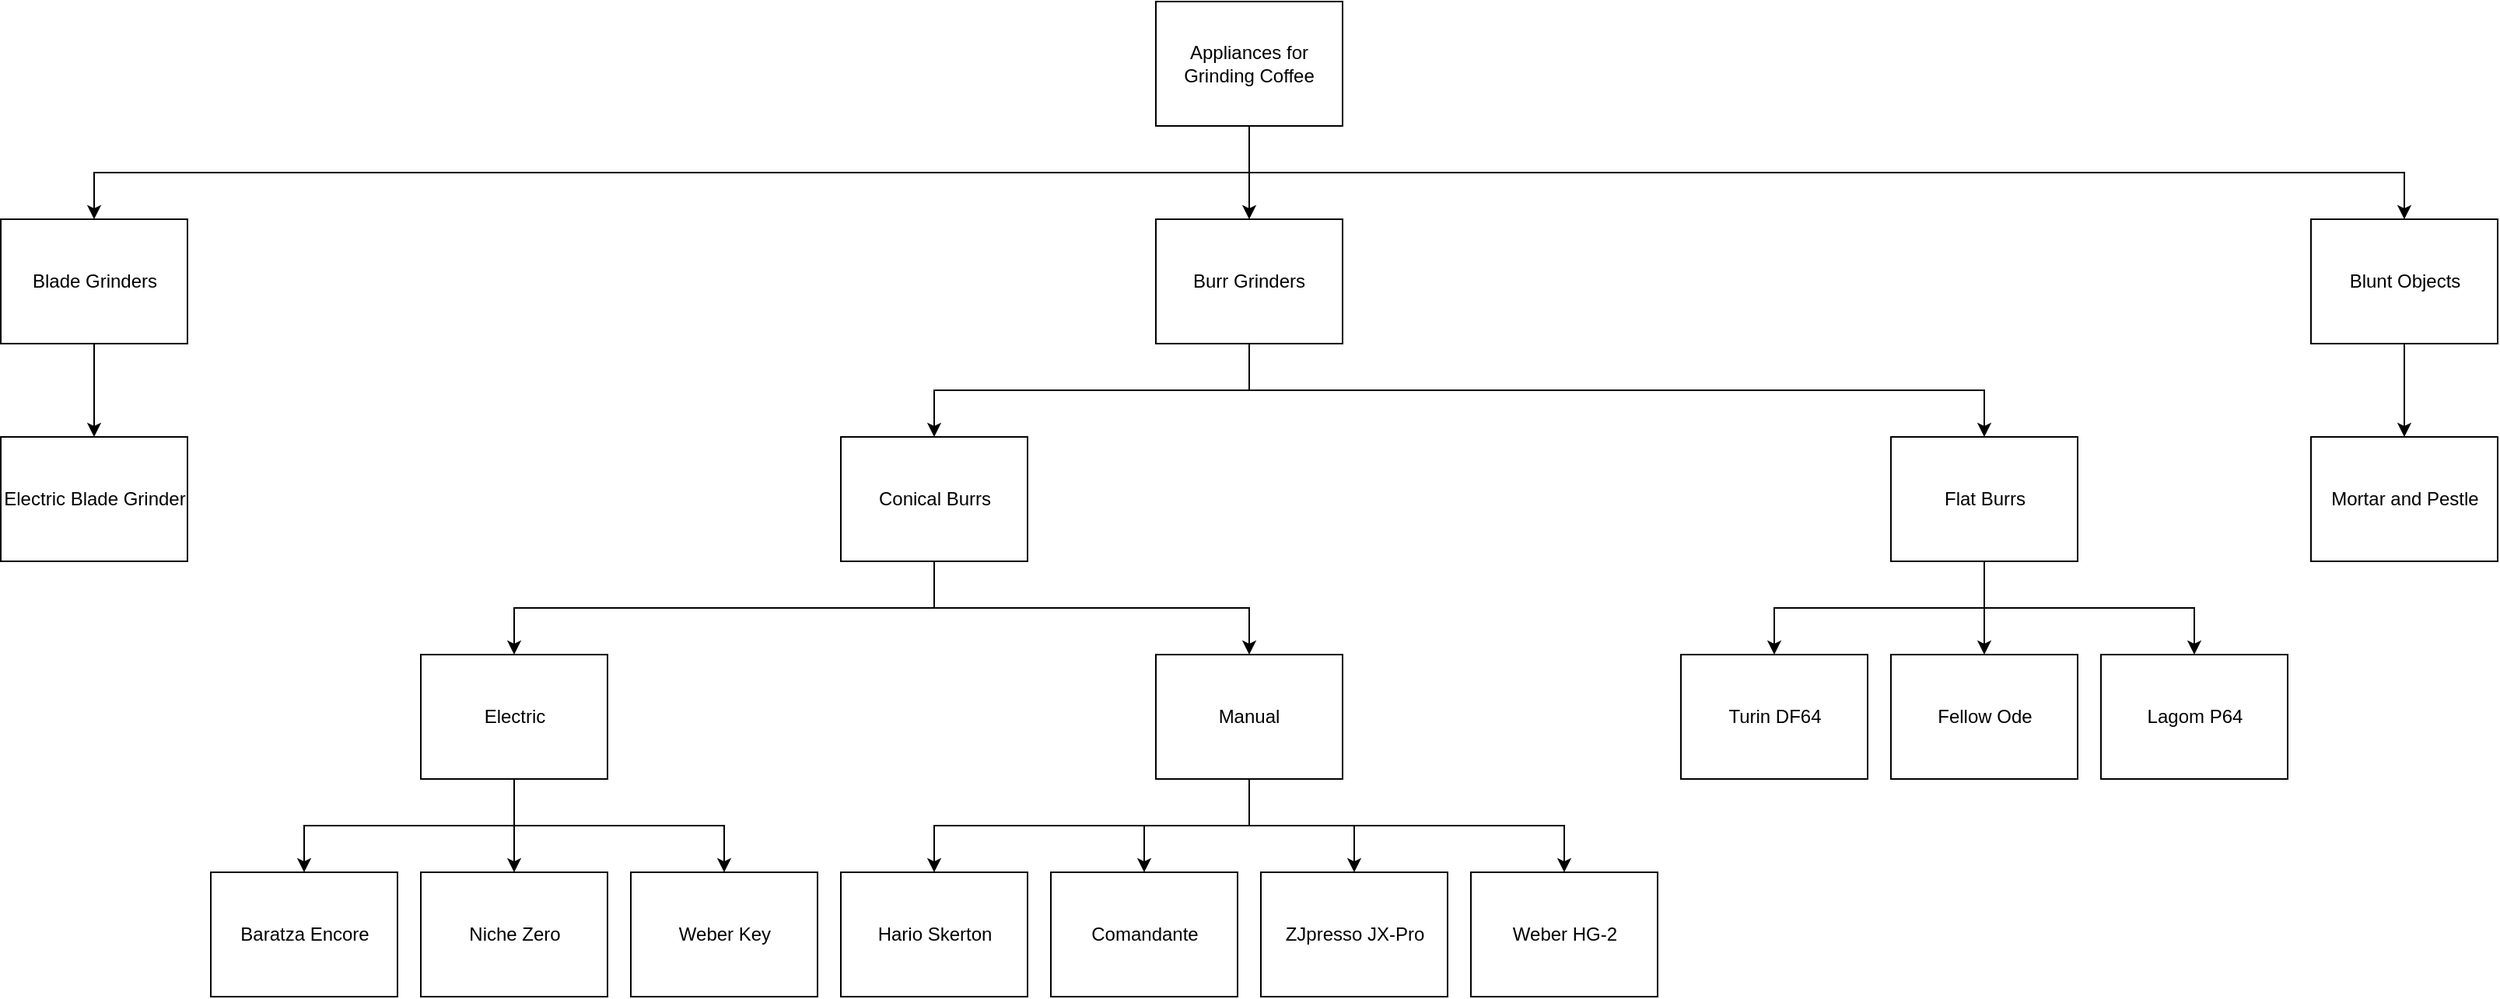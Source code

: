 <mxfile version="21.6.5" type="device">
  <diagram name="Page-1" id="2333337775008">
    <mxGraphModel dx="2037" dy="830" grid="1" gridSize="10" guides="1" toolTips="1" connect="1" arrows="1" fold="1" page="1" pageScale="1" pageWidth="850" pageHeight="1100" math="0" shadow="0">
      <root>
        <mxCell id="0" />
        <mxCell id="1" parent="0" />
        <mxCell id="2333337776016" value="Appliances for Grinding Coffee" style="whiteSpace=wrap;rounded=0;dashed=0;" vertex="1" parent="1">
  <mxGeometry x="365.0" y="10.0" width="120" height="80" as="geometry" />
</mxCell>
        <mxCell id="2333335041232" value="Blade Grinders" style="whiteSpace=wrap;rounded=0;dashed=0;" vertex="1" parent="1">
  <mxGeometry x="-377.5" y="150.0" width="120" height="80" as="geometry" />
</mxCell>
        <mxCell id="2333338210768" value="Burr Grinders" style="whiteSpace=wrap;rounded=0;dashed=0;" vertex="1" parent="1">
  <mxGeometry x="365.0" y="150.0" width="120" height="80" as="geometry" />
</mxCell>
        <mxCell id="2333338211728" value="Blunt Objects" style="whiteSpace=wrap;rounded=0;dashed=0;" vertex="1" parent="1">
  <mxGeometry x="1107.5" y="150.0" width="120" height="80" as="geometry" />
</mxCell>
        <mxCell id="2333338212048" value="Electric Blade Grinder" style="whiteSpace=wrap;rounded=0;dashed=0;" vertex="1" parent="1">
  <mxGeometry x="-377.5" y="290.0" width="120" height="80" as="geometry" />
</mxCell>
        <mxCell id="2333338212368" value="Mortar and Pestle" style="whiteSpace=wrap;rounded=0;dashed=0;" vertex="1" parent="1">
  <mxGeometry x="1107.5" y="290.0" width="120" height="80" as="geometry" />
</mxCell>
        <mxCell id="2333338212688" value="Conical Burrs" style="whiteSpace=wrap;rounded=0;dashed=0;" vertex="1" parent="1">
  <mxGeometry x="162.5" y="290.0" width="120" height="80" as="geometry" />
</mxCell>
        <mxCell id="2333338213008" value="Electric" style="whiteSpace=wrap;rounded=0;dashed=0;" vertex="1" parent="1">
  <mxGeometry x="-107.5" y="430.0" width="120" height="80" as="geometry" />
</mxCell>
        <mxCell id="2333338213328" value="Manual" style="whiteSpace=wrap;rounded=0;dashed=0;" vertex="1" parent="1">
  <mxGeometry x="365.0" y="430.0" width="120" height="80" as="geometry" />
</mxCell>
        <mxCell id="2333338213648" value="Hario Skerton" style="whiteSpace=wrap;rounded=0;dashed=0;" vertex="1" parent="1">
  <mxGeometry x="162.5" y="570.0" width="120" height="80" as="geometry" />
</mxCell>
        <mxCell id="2333338213968" value="Comandante" style="whiteSpace=wrap;rounded=0;dashed=0;" vertex="1" parent="1">
  <mxGeometry x="297.5" y="570.0" width="120" height="80" as="geometry" />
</mxCell>
        <mxCell id="2333338214288" value="ZJpresso JX-Pro" style="whiteSpace=wrap;rounded=0;dashed=0;" vertex="1" parent="1">
  <mxGeometry x="432.5" y="570.0" width="120" height="80" as="geometry" />
</mxCell>
        <mxCell id="2333338214608" value="Weber HG-2" style="whiteSpace=wrap;rounded=0;dashed=0;" vertex="1" parent="1">
  <mxGeometry x="567.5" y="570.0" width="120" height="80" as="geometry" />
</mxCell>
        <mxCell id="2333338214928" value="Baratza Encore" style="whiteSpace=wrap;rounded=0;dashed=0;" vertex="1" parent="1">
  <mxGeometry x="-242.5" y="570.0" width="120" height="80" as="geometry" />
</mxCell>
        <mxCell id="2333338215248" value="Niche Zero" style="whiteSpace=wrap;rounded=0;dashed=0;" vertex="1" parent="1">
  <mxGeometry x="-107.5" y="570.0" width="120" height="80" as="geometry" />
</mxCell>
        <mxCell id="2333338215568" value="Weber Key" style="whiteSpace=wrap;rounded=0;dashed=0;" vertex="1" parent="1">
  <mxGeometry x="27.5" y="570.0" width="120" height="80" as="geometry" />
</mxCell>
        <mxCell id="2333338215888" value="Flat Burrs" style="whiteSpace=wrap;rounded=0;dashed=0;" vertex="1" parent="1">
  <mxGeometry x="837.5" y="290.0" width="120" height="80" as="geometry" />
</mxCell>
        <mxCell id="2333338216208" value="Turin DF64" style="whiteSpace=wrap;rounded=0;dashed=0;" vertex="1" parent="1">
  <mxGeometry x="702.5" y="430.0" width="120" height="80" as="geometry" />
</mxCell>
        <mxCell id="2333338216528" value="Fellow Ode" style="whiteSpace=wrap;rounded=0;dashed=0;" vertex="1" parent="1">
  <mxGeometry x="837.5" y="430.0" width="120" height="80" as="geometry" />
</mxCell>
        <mxCell id="2333338216848" value="Lagom P64" style="whiteSpace=wrap;rounded=0;dashed=0;" vertex="1" parent="1">
  <mxGeometry x="972.5" y="430.0" width="120" height="80" as="geometry" />
</mxCell>
        <mxCell id="2333337777360" style="edgeStyle=orthogonalEdgeStyle;orthogonalLoop=1;rounded=0;jettySize=auto;entryX=0.5;entryY=0;exitX=0.5;exitY=1;" edge="1" parent="1" source="2333337776016" target="2333335041232">
  <mxGeometry relative="1" as="geometry" />
</mxCell>
        <mxCell id="2333338217808" style="edgeStyle=orthogonalEdgeStyle;orthogonalLoop=1;rounded=0;jettySize=auto;entryX=0.5;entryY=0;exitX=0.5;exitY=1;" edge="1" parent="1" source="2333335041232" target="2333338212048">
  <mxGeometry relative="1" as="geometry" />
</mxCell>
        <mxCell id="2333338218448" style="edgeStyle=orthogonalEdgeStyle;orthogonalLoop=1;rounded=0;jettySize=auto;entryX=0.5;entryY=0;exitX=0.5;exitY=1;" edge="1" parent="1" source="2333337776016" target="2333338210768">
  <mxGeometry relative="1" as="geometry" />
</mxCell>
        <mxCell id="2333338219088" style="edgeStyle=orthogonalEdgeStyle;orthogonalLoop=1;rounded=0;jettySize=auto;entryX=0.5;entryY=0;exitX=0.5;exitY=1;" edge="1" parent="1" source="2333338210768" target="2333338212688">
  <mxGeometry relative="1" as="geometry" />
</mxCell>
        <mxCell id="2333338219408" style="edgeStyle=orthogonalEdgeStyle;orthogonalLoop=1;rounded=0;jettySize=auto;entryX=0.5;entryY=0;exitX=0.5;exitY=1;" edge="1" parent="1" source="2333338212688" target="2333338213008">
  <mxGeometry relative="1" as="geometry" />
</mxCell>
        <mxCell id="2333338219728" style="edgeStyle=orthogonalEdgeStyle;orthogonalLoop=1;rounded=0;jettySize=auto;entryX=0.5;entryY=0;exitX=0.5;exitY=1;" edge="1" parent="1" source="2333338213008" target="2333338214928">
  <mxGeometry relative="1" as="geometry" />
</mxCell>
        <mxCell id="2333338220048" style="edgeStyle=orthogonalEdgeStyle;orthogonalLoop=1;rounded=0;jettySize=auto;entryX=0.5;entryY=0;exitX=0.5;exitY=1;" edge="1" parent="1" source="2333338213008" target="2333338215248">
  <mxGeometry relative="1" as="geometry" />
</mxCell>
        <mxCell id="2333338220368" style="edgeStyle=orthogonalEdgeStyle;orthogonalLoop=1;rounded=0;jettySize=auto;entryX=0.5;entryY=0;exitX=0.5;exitY=1;" edge="1" parent="1" source="2333338213008" target="2333338215568">
  <mxGeometry relative="1" as="geometry" />
</mxCell>
        <mxCell id="2333338220688" style="edgeStyle=orthogonalEdgeStyle;orthogonalLoop=1;rounded=0;jettySize=auto;entryX=0.5;entryY=0;exitX=0.5;exitY=1;" edge="1" parent="1" source="2333338212688" target="2333338213328">
  <mxGeometry relative="1" as="geometry" />
</mxCell>
        <mxCell id="2333338221008" style="edgeStyle=orthogonalEdgeStyle;orthogonalLoop=1;rounded=0;jettySize=auto;entryX=0.5;entryY=0;exitX=0.5;exitY=1;" edge="1" parent="1" source="2333338213328" target="2333338213648">
  <mxGeometry relative="1" as="geometry" />
</mxCell>
        <mxCell id="2333338221328" style="edgeStyle=orthogonalEdgeStyle;orthogonalLoop=1;rounded=0;jettySize=auto;entryX=0.5;entryY=0;exitX=0.5;exitY=1;" edge="1" parent="1" source="2333338213328" target="2333338213968">
  <mxGeometry relative="1" as="geometry" />
</mxCell>
        <mxCell id="2333338221968" style="edgeStyle=orthogonalEdgeStyle;orthogonalLoop=1;rounded=0;jettySize=auto;entryX=0.5;entryY=0;exitX=0.5;exitY=1;" edge="1" parent="1" source="2333338213328" target="2333338214288">
  <mxGeometry relative="1" as="geometry" />
</mxCell>
        <mxCell id="2333338222288" style="edgeStyle=orthogonalEdgeStyle;orthogonalLoop=1;rounded=0;jettySize=auto;entryX=0.5;entryY=0;exitX=0.5;exitY=1;" edge="1" parent="1" source="2333338213328" target="2333338214608">
  <mxGeometry relative="1" as="geometry" />
</mxCell>
        <mxCell id="2333338746960" style="edgeStyle=orthogonalEdgeStyle;orthogonalLoop=1;rounded=0;jettySize=auto;entryX=0.5;entryY=0;exitX=0.5;exitY=1;" edge="1" parent="1" source="2333338210768" target="2333338215888">
  <mxGeometry relative="1" as="geometry" />
</mxCell>
        <mxCell id="2333338747280" style="edgeStyle=orthogonalEdgeStyle;orthogonalLoop=1;rounded=0;jettySize=auto;entryX=0.5;entryY=0;exitX=0.5;exitY=1;" edge="1" parent="1" source="2333338215888" target="2333338216208">
  <mxGeometry relative="1" as="geometry" />
</mxCell>
        <mxCell id="2333338747600" style="edgeStyle=orthogonalEdgeStyle;orthogonalLoop=1;rounded=0;jettySize=auto;entryX=0.5;entryY=0;exitX=0.5;exitY=1;" edge="1" parent="1" source="2333338215888" target="2333338216528">
  <mxGeometry relative="1" as="geometry" />
</mxCell>
        <mxCell id="2333338747920" style="edgeStyle=orthogonalEdgeStyle;orthogonalLoop=1;rounded=0;jettySize=auto;entryX=0.5;entryY=0;exitX=0.5;exitY=1;" edge="1" parent="1" source="2333338215888" target="2333338216848">
  <mxGeometry relative="1" as="geometry" />
</mxCell>
        <mxCell id="2333338748240" style="edgeStyle=orthogonalEdgeStyle;orthogonalLoop=1;rounded=0;jettySize=auto;entryX=0.5;entryY=0;exitX=0.5;exitY=1;" edge="1" parent="1" source="2333337776016" target="2333338211728">
  <mxGeometry relative="1" as="geometry" />
</mxCell>
        <mxCell id="2333338748560" style="edgeStyle=orthogonalEdgeStyle;orthogonalLoop=1;rounded=0;jettySize=auto;entryX=0.5;entryY=0;exitX=0.5;exitY=1;" edge="1" parent="1" source="2333338211728" target="2333338212368">
  <mxGeometry relative="1" as="geometry" />
</mxCell>
      </root>
    </mxGraphModel>
  </diagram>
</mxfile>
